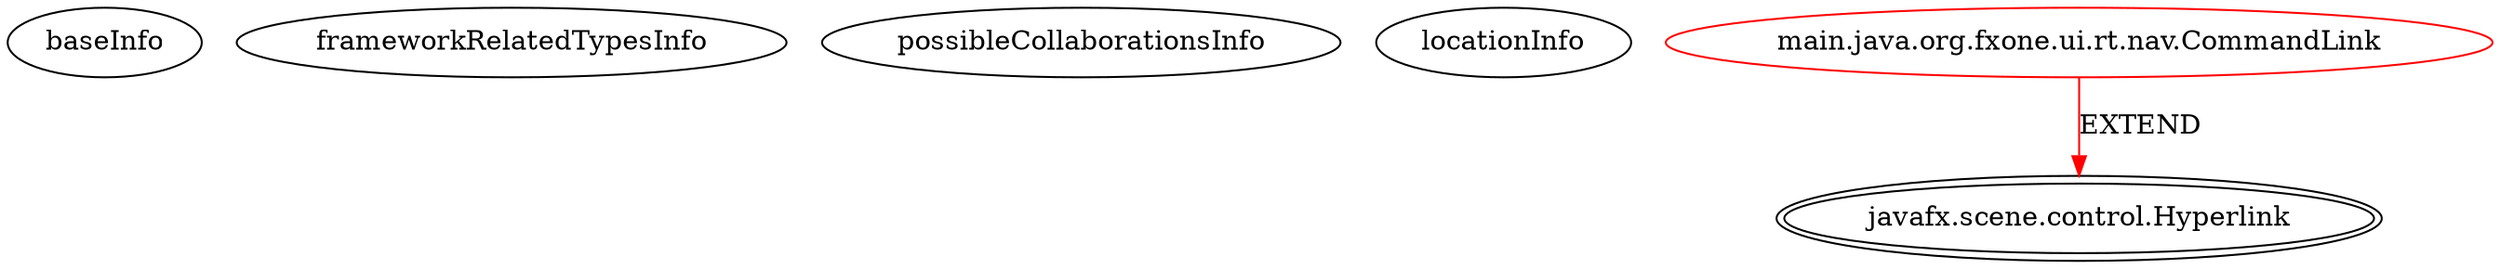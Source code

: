 digraph {
baseInfo[graphId=1954,category="extension_graph",isAnonymous=false,possibleRelation=false]
frameworkRelatedTypesInfo[0="javafx.scene.control.Hyperlink"]
possibleCollaborationsInfo[]
locationInfo[projectName="atsticks-FXOne",filePath="/atsticks-FXOne/FXOne-master/org.fxone/fxone-ui/src/main/java/org/fxone/ui/rt/nav/CommandLink.java",contextSignature="CommandLink",graphId="1954"]
0[label="main.java.org.fxone.ui.rt.nav.CommandLink",vertexType="ROOT_CLIENT_CLASS_DECLARATION",isFrameworkType=false,color=red]
1[label="javafx.scene.control.Hyperlink",vertexType="FRAMEWORK_CLASS_TYPE",isFrameworkType=true,peripheries=2]
0->1[label="EXTEND",color=red]
}
